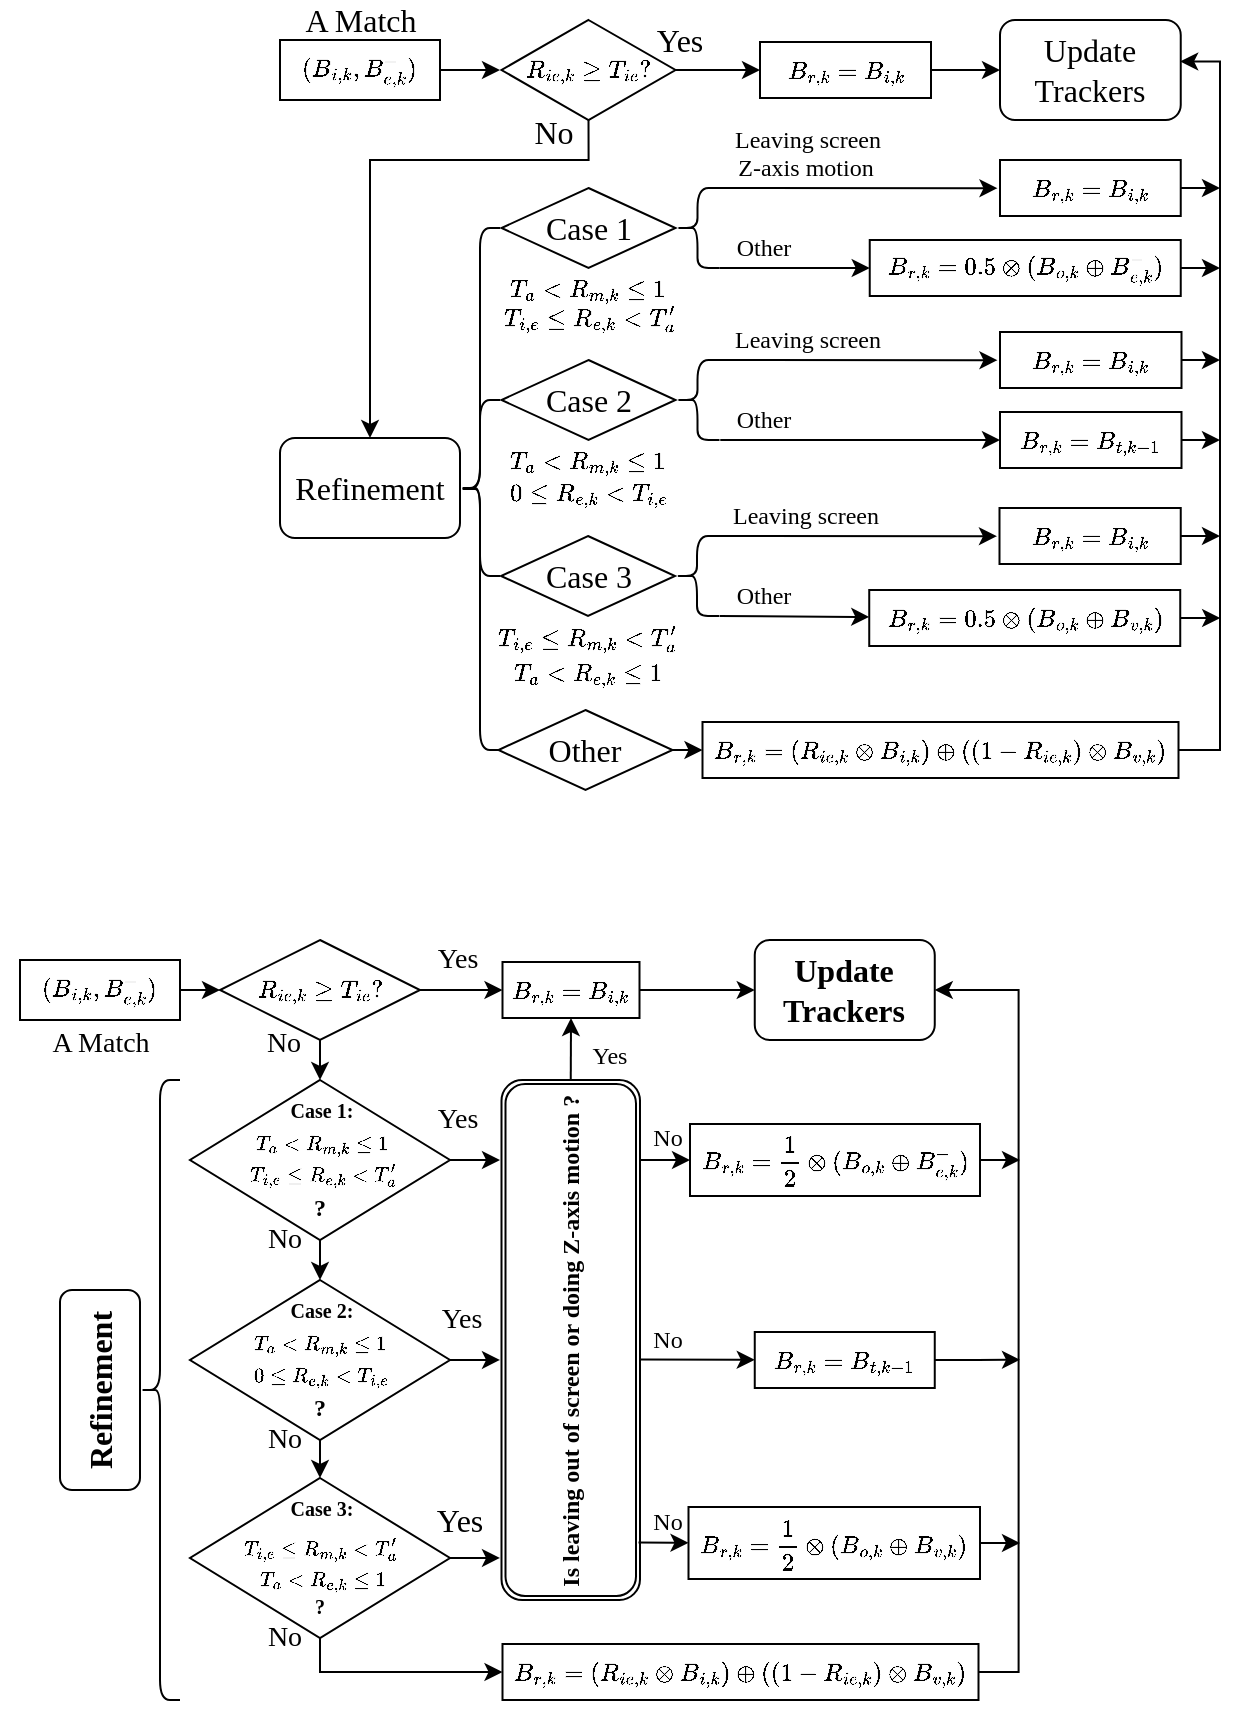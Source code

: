 <mxfile version="14.1.9" type="github">
  <diagram id="Qn42R70UaVbtTuVgpsIn" name="Page-1">
    <mxGraphModel dx="1071" dy="455" grid="0" gridSize="10" guides="1" tooltips="1" connect="1" arrows="1" fold="1" page="1" pageScale="1" pageWidth="850" pageHeight="1100" math="1" shadow="0">
      <root>
        <mxCell id="0" />
        <mxCell id="1" parent="0" />
        <mxCell id="oPkie0pvq-3ybUJgwecn-9" style="edgeStyle=orthogonalEdgeStyle;rounded=0;orthogonalLoop=1;jettySize=auto;html=1;exitX=1;exitY=0.5;exitDx=0;exitDy=0;fontSize=16;fontFamily=Times New Roman;" parent="1" source="oPkie0pvq-3ybUJgwecn-1" edge="1">
          <mxGeometry relative="1" as="geometry">
            <mxPoint x="320" y="195.0" as="targetPoint" />
          </mxGeometry>
        </mxCell>
        <mxCell id="oPkie0pvq-3ybUJgwecn-1" value="$$({{B}_{i,k}},{{B}}_{e,k}^{-})$$" style="rounded=0;whiteSpace=wrap;html=1;fontSize=12;fontFamily=Times New Roman;" parent="1" vertex="1">
          <mxGeometry x="210" y="180" width="80" height="30" as="geometry" />
        </mxCell>
        <mxCell id="oPkie0pvq-3ybUJgwecn-2" value="A Match" style="text;html=1;strokeColor=none;fillColor=none;align=center;verticalAlign=middle;whiteSpace=wrap;rounded=0;fontSize=16;fontFamily=Times New Roman;" parent="1" vertex="1">
          <mxGeometry x="212.5" y="160" width="75" height="20" as="geometry" />
        </mxCell>
        <mxCell id="oPkie0pvq-3ybUJgwecn-21" style="edgeStyle=orthogonalEdgeStyle;rounded=0;orthogonalLoop=1;jettySize=auto;html=1;entryX=0;entryY=0.5;entryDx=0;entryDy=0;fontSize=16;fontFamily=Times New Roman;exitX=1;exitY=0.5;exitDx=0;exitDy=0;" parent="1" source="oPkie0pvq-3ybUJgwecn-149" target="oPkie0pvq-3ybUJgwecn-14" edge="1">
          <mxGeometry relative="1" as="geometry">
            <mxPoint x="520" y="200" as="sourcePoint" />
          </mxGeometry>
        </mxCell>
        <mxCell id="oPkie0pvq-3ybUJgwecn-13" value="Yes" style="text;html=1;strokeColor=none;fillColor=none;align=center;verticalAlign=middle;whiteSpace=wrap;rounded=0;fontSize=16;fontFamily=Times New Roman;" parent="1" vertex="1">
          <mxGeometry x="389.75" y="170" width="40" height="20" as="geometry" />
        </mxCell>
        <mxCell id="oPkie0pvq-3ybUJgwecn-14" value="Update Trackers" style="rounded=1;whiteSpace=wrap;html=1;fontSize=16;fontFamily=Times New Roman;" parent="1" vertex="1">
          <mxGeometry x="570" y="170" width="90.37" height="50" as="geometry" />
        </mxCell>
        <mxCell id="oPkie0pvq-3ybUJgwecn-17" value="Refinement" style="rounded=1;whiteSpace=wrap;html=1;fontSize=16;fontFamily=Times New Roman;" parent="1" vertex="1">
          <mxGeometry x="210" y="379" width="90" height="50" as="geometry" />
        </mxCell>
        <mxCell id="oPkie0pvq-3ybUJgwecn-19" value="No" style="text;html=1;strokeColor=none;fillColor=none;align=center;verticalAlign=middle;whiteSpace=wrap;rounded=0;fontSize=16;fontFamily=Times New Roman;" parent="1" vertex="1">
          <mxGeometry x="327" y="216" width="40" height="20" as="geometry" />
        </mxCell>
        <mxCell id="oPkie0pvq-3ybUJgwecn-22" value="" style="shape=curlyBracket;whiteSpace=wrap;html=1;rounded=1;size=0.5;fontSize=16;fontFamily=Times New Roman;" parent="1" vertex="1">
          <mxGeometry x="300" y="274" width="20" height="261" as="geometry" />
        </mxCell>
        <mxCell id="oPkie0pvq-3ybUJgwecn-29" value="Case 1" style="rhombus;whiteSpace=wrap;html=1;fontSize=16;fontFamily=Times New Roman;" parent="1" vertex="1">
          <mxGeometry x="320.75" y="254" width="87" height="40" as="geometry" />
        </mxCell>
        <mxCell id="oPkie0pvq-3ybUJgwecn-30" value="$$T_{i,e} \leq {R}_{e,k}&amp;nbsp; &amp;nbsp; &amp;lt; T_{a}&#39;$$" style="text;html=1;strokeColor=none;fillColor=none;align=center;verticalAlign=middle;whiteSpace=wrap;rounded=0;fontSize=12;fontFamily=Times New Roman;" parent="1" vertex="1">
          <mxGeometry x="305" y="309" width="118.5" height="20" as="geometry" />
        </mxCell>
        <mxCell id="oPkie0pvq-3ybUJgwecn-31" value="&lt;span style=&quot;color: rgb(0, 0, 0); font-size: 12px; font-style: normal; font-weight: 400; letter-spacing: normal; text-align: center; text-indent: 0px; text-transform: none; word-spacing: 0px; background-color: rgb(248, 249, 250); display: inline; float: none;&quot;&gt;$$T_{a}&amp;lt;{R}_{m,k}\leq 1$$&lt;/span&gt;" style="text;html=1;strokeColor=none;fillColor=none;align=center;verticalAlign=middle;whiteSpace=wrap;rounded=0;fontSize=12;fontFamily=Times New Roman;" parent="1" vertex="1">
          <mxGeometry x="314.25" y="294" width="100" height="20" as="geometry" />
        </mxCell>
        <mxCell id="oPkie0pvq-3ybUJgwecn-40" value="$$0 \leq {R}_{e,k} &amp;lt; T_{i,e}$$" style="text;html=1;strokeColor=none;fillColor=none;align=center;verticalAlign=middle;whiteSpace=wrap;rounded=0;fontSize=12;fontFamily=Times New Roman;" parent="1" vertex="1">
          <mxGeometry x="314.25" y="396" width="100" height="20" as="geometry" />
        </mxCell>
        <mxCell id="oPkie0pvq-3ybUJgwecn-41" value="&#xa;&#xa;&lt;span style=&quot;color: rgb(0, 0, 0); font-size: 12px; font-style: normal; font-weight: 400; letter-spacing: normal; text-align: center; text-indent: 0px; text-transform: none; word-spacing: 0px; background-color: rgb(248, 249, 250); display: inline; float: none;&quot;&gt;$$T_{a}&amp;lt;{R}_{m,k} \leq 1$$&lt;/span&gt;&#xa;&#xa;" style="text;html=1;strokeColor=none;fillColor=none;align=center;verticalAlign=middle;whiteSpace=wrap;rounded=0;fontSize=12;fontFamily=Times New Roman;" parent="1" vertex="1">
          <mxGeometry x="314.25" y="380" width="100" height="20" as="geometry" />
        </mxCell>
        <mxCell id="oPkie0pvq-3ybUJgwecn-43" value="$$T_{a}&amp;lt;{R}_{e,k} \leq 1$$" style="text;html=1;strokeColor=none;fillColor=none;align=center;verticalAlign=middle;whiteSpace=wrap;rounded=0;fontSize=12;fontFamily=Times New Roman;" parent="1" vertex="1">
          <mxGeometry x="299.25" y="485" width="130" height="21" as="geometry" />
        </mxCell>
        <mxCell id="oPkie0pvq-3ybUJgwecn-44" value="$$T_{i,e} \leq {R}_{m,k} &amp;lt; T_{a}^{\prime}$$" style="text;html=1;strokeColor=none;fillColor=none;align=center;verticalAlign=middle;whiteSpace=wrap;rounded=0;fontSize=12;fontFamily=Times New Roman;" parent="1" vertex="1">
          <mxGeometry x="289.25" y="468" width="150" height="22" as="geometry" />
        </mxCell>
        <mxCell id="oPkie0pvq-3ybUJgwecn-147" style="edgeStyle=orthogonalEdgeStyle;rounded=0;orthogonalLoop=1;jettySize=auto;html=1;exitX=1;exitY=0.5;exitDx=0;exitDy=0;entryX=0;entryY=0.5;entryDx=0;entryDy=0;fontFamily=Times New Roman;fontSize=13;" parent="1" target="oPkie0pvq-3ybUJgwecn-140" edge="1">
          <mxGeometry relative="1" as="geometry">
            <mxPoint x="406.25" y="535" as="sourcePoint" />
          </mxGeometry>
        </mxCell>
        <mxCell id="oPkie0pvq-3ybUJgwecn-45" value="Other" style="rhombus;whiteSpace=wrap;html=1;fontSize=16;fontFamily=Times New Roman;" parent="1" vertex="1">
          <mxGeometry x="319.25" y="515" width="87" height="40" as="geometry" />
        </mxCell>
        <mxCell id="oPkie0pvq-3ybUJgwecn-49" value="" style="shape=curlyBracket;whiteSpace=wrap;html=1;rounded=1;size=0.5;fontSize=16;fontFamily=Times New Roman;" parent="1" vertex="1">
          <mxGeometry x="300" y="360" width="20" height="88" as="geometry" />
        </mxCell>
        <mxCell id="oPkie0pvq-3ybUJgwecn-56" value="&lt;p style=&quot;font-size: 12px;&quot;&gt;&lt;font style=&quot;font-size: 12px; line-height: 320%;&quot;&gt;Leaving screen&lt;/font&gt;&lt;/p&gt;" style="text;html=1;strokeColor=none;fillColor=none;align=center;verticalAlign=middle;whiteSpace=wrap;rounded=0;fontSize=12;horizontal=1;fontFamily=Times New Roman;" parent="1" vertex="1">
          <mxGeometry x="423.5" y="220" width="100" height="20" as="geometry" />
        </mxCell>
        <mxCell id="oPkie0pvq-3ybUJgwecn-60" value="&lt;p style=&quot;font-size: 12px&quot;&gt;&lt;font style=&quot;font-size: 12px ; line-height: 320%&quot;&gt;Z-axis motion&lt;/font&gt;&lt;/p&gt;" style="text;html=1;strokeColor=none;fillColor=none;align=center;verticalAlign=middle;whiteSpace=wrap;rounded=0;fontSize=12;horizontal=1;fontFamily=Times New Roman;" parent="1" vertex="1">
          <mxGeometry x="422.75" y="234" width="100" height="20" as="geometry" />
        </mxCell>
        <mxCell id="oPkie0pvq-3ybUJgwecn-161" style="edgeStyle=orthogonalEdgeStyle;rounded=0;orthogonalLoop=1;jettySize=auto;html=1;exitX=1;exitY=0.5;exitDx=0;exitDy=0;fontFamily=Times New Roman;fontSize=13;" parent="1" source="oPkie0pvq-3ybUJgwecn-64" edge="1">
          <mxGeometry relative="1" as="geometry">
            <mxPoint x="680" y="254.143" as="targetPoint" />
          </mxGeometry>
        </mxCell>
        <mxCell id="oPkie0pvq-3ybUJgwecn-64" value="$${{B}}_{r,k} = {{B}_{i,k}}$$" style="rounded=0;whiteSpace=wrap;html=1;fontSize=12;fontFamily=Times New Roman;" parent="1" vertex="1">
          <mxGeometry x="570" y="240" width="90.37" height="28" as="geometry" />
        </mxCell>
        <mxCell id="oPkie0pvq-3ybUJgwecn-160" style="edgeStyle=orthogonalEdgeStyle;rounded=0;orthogonalLoop=1;jettySize=auto;html=1;exitX=1;exitY=0.5;exitDx=0;exitDy=0;fontFamily=Times New Roman;fontSize=13;" parent="1" source="oPkie0pvq-3ybUJgwecn-73" edge="1">
          <mxGeometry relative="1" as="geometry">
            <mxPoint x="680" y="294.143" as="targetPoint" />
          </mxGeometry>
        </mxCell>
        <mxCell id="oPkie0pvq-3ybUJgwecn-73" value="$${{B}}_{r,k}= 0.5\otimes&amp;nbsp; ({{B}}_{o,k} \oplus {{B}}_{e,k}^{-} )$$" style="rounded=0;whiteSpace=wrap;html=1;fontSize=12;fontFamily=Times New Roman;" parent="1" vertex="1">
          <mxGeometry x="504.87" y="280" width="155.5" height="28" as="geometry" />
        </mxCell>
        <mxCell id="oPkie0pvq-3ybUJgwecn-86" value="" style="shape=curlyBracket;whiteSpace=wrap;html=1;rounded=1;size=0.5;fontSize=16;fontFamily=Times New Roman;" parent="1" vertex="1">
          <mxGeometry x="407.75" y="254" width="22" height="40" as="geometry" />
        </mxCell>
        <mxCell id="oPkie0pvq-3ybUJgwecn-88" value="" style="endArrow=classic;html=1;fontSize=12;exitX=0.911;exitY=0.001;exitDx=0;exitDy=0;exitPerimeter=0;entryX=-0.014;entryY=0.504;entryDx=0;entryDy=0;entryPerimeter=0;fontFamily=Times New Roman;" parent="1" source="oPkie0pvq-3ybUJgwecn-86" target="oPkie0pvq-3ybUJgwecn-64" edge="1">
          <mxGeometry width="50" height="50" relative="1" as="geometry">
            <mxPoint x="473.5" y="248" as="sourcePoint" />
            <mxPoint x="523.5" y="198" as="targetPoint" />
          </mxGeometry>
        </mxCell>
        <mxCell id="oPkie0pvq-3ybUJgwecn-89" value="" style="endArrow=classic;html=1;fontSize=12;entryX=0;entryY=0.5;entryDx=0;entryDy=0;fontFamily=Times New Roman;" parent="1" target="oPkie0pvq-3ybUJgwecn-73" edge="1">
          <mxGeometry width="50" height="50" relative="1" as="geometry">
            <mxPoint x="429.75" y="294" as="sourcePoint" />
            <mxPoint x="518.5" y="255" as="targetPoint" />
          </mxGeometry>
        </mxCell>
        <mxCell id="oPkie0pvq-3ybUJgwecn-90" value="&lt;p style=&quot;font-size: 12px&quot;&gt;&lt;font style=&quot;font-size: 12px ; line-height: 320%&quot;&gt;Other&lt;/font&gt;&lt;/p&gt;" style="text;html=1;strokeColor=none;fillColor=none;align=center;verticalAlign=middle;whiteSpace=wrap;rounded=0;fontSize=12;horizontal=1;fontFamily=Times New Roman;" parent="1" vertex="1">
          <mxGeometry x="429.75" y="274" width="44" height="20" as="geometry" />
        </mxCell>
        <mxCell id="oPkie0pvq-3ybUJgwecn-158" style="edgeStyle=orthogonalEdgeStyle;rounded=0;orthogonalLoop=1;jettySize=auto;html=1;exitX=1;exitY=0.5;exitDx=0;exitDy=0;fontFamily=Times New Roman;fontSize=13;" parent="1" source="oPkie0pvq-3ybUJgwecn-94" edge="1">
          <mxGeometry relative="1" as="geometry">
            <mxPoint x="680" y="379.857" as="targetPoint" />
          </mxGeometry>
        </mxCell>
        <mxCell id="oPkie0pvq-3ybUJgwecn-94" value="$${{B}}_{r,k} =&amp;nbsp; {{B}}_{t,k-1}$$" style="rounded=0;whiteSpace=wrap;html=1;fontSize=12;fontFamily=Times New Roman;" parent="1" vertex="1">
          <mxGeometry x="570" y="366" width="90.75" height="28" as="geometry" />
        </mxCell>
        <mxCell id="oPkie0pvq-3ybUJgwecn-109" value="&lt;p style=&quot;font-size: 12px;&quot;&gt;&lt;font style=&quot;font-size: 12px; line-height: 320%;&quot;&gt;Leaving screen&lt;/font&gt;&lt;/p&gt;" style="text;html=1;strokeColor=none;fillColor=none;align=center;verticalAlign=middle;whiteSpace=wrap;rounded=0;fontSize=12;horizontal=1;fontFamily=Times New Roman;" parent="1" vertex="1">
          <mxGeometry x="423.88" y="320" width="100" height="20" as="geometry" />
        </mxCell>
        <mxCell id="oPkie0pvq-3ybUJgwecn-159" style="edgeStyle=orthogonalEdgeStyle;rounded=0;orthogonalLoop=1;jettySize=auto;html=1;exitX=1;exitY=0.5;exitDx=0;exitDy=0;fontFamily=Times New Roman;fontSize=13;" parent="1" source="oPkie0pvq-3ybUJgwecn-111" edge="1">
          <mxGeometry relative="1" as="geometry">
            <mxPoint x="680" y="339.857" as="targetPoint" />
          </mxGeometry>
        </mxCell>
        <mxCell id="oPkie0pvq-3ybUJgwecn-111" value="$${{B}}_{r,k} = {{B}_{i,k}}$$" style="rounded=0;whiteSpace=wrap;html=1;fontSize=12;fontFamily=Times New Roman;" parent="1" vertex="1">
          <mxGeometry x="570" y="326" width="90.75" height="28" as="geometry" />
        </mxCell>
        <mxCell id="oPkie0pvq-3ybUJgwecn-113" value="" style="shape=curlyBracket;whiteSpace=wrap;html=1;rounded=1;size=0.5;fontSize=16;fontFamily=Times New Roman;" parent="1" vertex="1">
          <mxGeometry x="407.75" y="340" width="22" height="40" as="geometry" />
        </mxCell>
        <mxCell id="oPkie0pvq-3ybUJgwecn-114" value="" style="endArrow=classic;html=1;fontSize=12;exitX=0.911;exitY=0.001;exitDx=0;exitDy=0;exitPerimeter=0;entryX=-0.014;entryY=0.504;entryDx=0;entryDy=0;entryPerimeter=0;fontFamily=Times New Roman;" parent="1" source="oPkie0pvq-3ybUJgwecn-113" target="oPkie0pvq-3ybUJgwecn-111" edge="1">
          <mxGeometry width="50" height="50" relative="1" as="geometry">
            <mxPoint x="473.88" y="334" as="sourcePoint" />
            <mxPoint x="523.88" y="284" as="targetPoint" />
          </mxGeometry>
        </mxCell>
        <mxCell id="oPkie0pvq-3ybUJgwecn-115" value="" style="endArrow=classic;html=1;fontSize=12;fontFamily=Times New Roman;" parent="1" target="oPkie0pvq-3ybUJgwecn-94" edge="1">
          <mxGeometry width="50" height="50" relative="1" as="geometry">
            <mxPoint x="430.13" y="380" as="sourcePoint" />
            <mxPoint x="474.63" y="380" as="targetPoint" />
          </mxGeometry>
        </mxCell>
        <mxCell id="oPkie0pvq-3ybUJgwecn-116" value="&lt;p style=&quot;font-size: 12px&quot;&gt;&lt;font style=&quot;font-size: 12px ; line-height: 320%&quot;&gt;Other&lt;/font&gt;&lt;/p&gt;" style="text;html=1;strokeColor=none;fillColor=none;align=center;verticalAlign=middle;whiteSpace=wrap;rounded=0;fontSize=12;horizontal=1;fontFamily=Times New Roman;" parent="1" vertex="1">
          <mxGeometry x="429.75" y="360" width="44" height="20" as="geometry" />
        </mxCell>
        <mxCell id="oPkie0pvq-3ybUJgwecn-156" style="edgeStyle=orthogonalEdgeStyle;rounded=0;orthogonalLoop=1;jettySize=auto;html=1;fontFamily=Times New Roman;fontSize=13;" parent="1" source="oPkie0pvq-3ybUJgwecn-117" edge="1">
          <mxGeometry relative="1" as="geometry">
            <mxPoint x="680" y="469" as="targetPoint" />
          </mxGeometry>
        </mxCell>
        <mxCell id="oPkie0pvq-3ybUJgwecn-117" value="$${{B}}_{r,k} =&amp;nbsp; 0.5 \otimes ({{B}}_{o,k} \oplus {{B}}_{v,k} ) $$" style="rounded=0;whiteSpace=wrap;html=1;fontSize=12;fontFamily=Times New Roman;" parent="1" vertex="1">
          <mxGeometry x="504.62" y="455" width="155.5" height="28" as="geometry" />
        </mxCell>
        <mxCell id="oPkie0pvq-3ybUJgwecn-118" value="&lt;p style=&quot;font-size: 12px;&quot;&gt;&lt;font style=&quot;font-size: 12px; line-height: 320%;&quot;&gt;Leaving screen&lt;/font&gt;&lt;/p&gt;" style="text;html=1;strokeColor=none;fillColor=none;align=center;verticalAlign=middle;whiteSpace=wrap;rounded=0;fontSize=12;horizontal=1;fontFamily=Times New Roman;" parent="1" vertex="1">
          <mxGeometry x="422.5" y="408" width="100" height="20" as="geometry" />
        </mxCell>
        <mxCell id="oPkie0pvq-3ybUJgwecn-157" style="edgeStyle=orthogonalEdgeStyle;rounded=0;orthogonalLoop=1;jettySize=auto;html=1;exitX=1;exitY=0.5;exitDx=0;exitDy=0;fontFamily=Times New Roman;fontSize=13;" parent="1" source="oPkie0pvq-3ybUJgwecn-119" edge="1">
          <mxGeometry relative="1" as="geometry">
            <mxPoint x="680" y="427.857" as="targetPoint" />
          </mxGeometry>
        </mxCell>
        <mxCell id="oPkie0pvq-3ybUJgwecn-119" value="$${{B}}_{r,k} = {{B}_{i,k}}$$" style="rounded=0;whiteSpace=wrap;html=1;fontSize=12;fontFamily=Times New Roman;" parent="1" vertex="1">
          <mxGeometry x="569.75" y="414" width="90.62" height="28" as="geometry" />
        </mxCell>
        <mxCell id="oPkie0pvq-3ybUJgwecn-120" value="" style="shape=curlyBracket;whiteSpace=wrap;html=1;rounded=1;size=0.5;fontSize=16;fontFamily=Times New Roman;" parent="1" vertex="1">
          <mxGeometry x="407.5" y="428" width="22" height="40" as="geometry" />
        </mxCell>
        <mxCell id="oPkie0pvq-3ybUJgwecn-121" value="" style="endArrow=classic;html=1;fontSize=12;exitX=0.911;exitY=0.001;exitDx=0;exitDy=0;exitPerimeter=0;entryX=-0.014;entryY=0.504;entryDx=0;entryDy=0;entryPerimeter=0;fontFamily=Times New Roman;" parent="1" source="oPkie0pvq-3ybUJgwecn-120" target="oPkie0pvq-3ybUJgwecn-119" edge="1">
          <mxGeometry width="50" height="50" relative="1" as="geometry">
            <mxPoint x="473.5" y="422" as="sourcePoint" />
            <mxPoint x="523.5" y="372" as="targetPoint" />
          </mxGeometry>
        </mxCell>
        <mxCell id="oPkie0pvq-3ybUJgwecn-122" value="" style="endArrow=classic;html=1;fontSize=12;fontFamily=Times New Roman;" parent="1" target="oPkie0pvq-3ybUJgwecn-117" edge="1">
          <mxGeometry width="50" height="50" relative="1" as="geometry">
            <mxPoint x="429.75" y="468" as="sourcePoint" />
            <mxPoint x="474.25" y="468" as="targetPoint" />
          </mxGeometry>
        </mxCell>
        <mxCell id="oPkie0pvq-3ybUJgwecn-123" value="&lt;p style=&quot;font-size: 12px&quot;&gt;&lt;font style=&quot;font-size: 12px ; line-height: 320%&quot;&gt;Other&lt;/font&gt;&lt;/p&gt;" style="text;html=1;strokeColor=none;fillColor=none;align=center;verticalAlign=middle;whiteSpace=wrap;rounded=0;fontSize=12;horizontal=1;fontFamily=Times New Roman;" parent="1" vertex="1">
          <mxGeometry x="429.5" y="448" width="44" height="20" as="geometry" />
        </mxCell>
        <mxCell id="oPkie0pvq-3ybUJgwecn-155" style="edgeStyle=orthogonalEdgeStyle;rounded=0;orthogonalLoop=1;jettySize=auto;html=1;entryX=0.997;entryY=0.414;entryDx=0;entryDy=0;entryPerimeter=0;fontFamily=Times New Roman;fontSize=13;" parent="1" source="oPkie0pvq-3ybUJgwecn-140" target="oPkie0pvq-3ybUJgwecn-14" edge="1">
          <mxGeometry relative="1" as="geometry">
            <Array as="points">
              <mxPoint x="680" y="535" />
              <mxPoint x="680" y="191" />
            </Array>
          </mxGeometry>
        </mxCell>
        <mxCell id="oPkie0pvq-3ybUJgwecn-140" value="$${B}_{r,k} = \left({R}_{ie,k} \otimes {{B}_{i,k}} \right) \oplus \left(\left(1-&amp;nbsp; {R}_{ie,k} \right) \otimes {{B}}_{v,k} \right)$$" style="rounded=0;whiteSpace=wrap;html=1;fontSize=12;fontFamily=Times New Roman;" parent="1" vertex="1">
          <mxGeometry x="421.25" y="521" width="238" height="28" as="geometry" />
        </mxCell>
        <mxCell id="oPkie0pvq-3ybUJgwecn-144" value="Case 3" style="rhombus;whiteSpace=wrap;html=1;fontSize=16;fontFamily=Times New Roman;" parent="1" vertex="1">
          <mxGeometry x="320.5" y="428" width="87" height="40" as="geometry" />
        </mxCell>
        <mxCell id="oPkie0pvq-3ybUJgwecn-145" value="Case 2" style="rhombus;whiteSpace=wrap;html=1;fontSize=16;fontFamily=Times New Roman;" parent="1" vertex="1">
          <mxGeometry x="320.75" y="340" width="87" height="40" as="geometry" />
        </mxCell>
        <mxCell id="oPkie0pvq-3ybUJgwecn-151" style="edgeStyle=orthogonalEdgeStyle;rounded=0;orthogonalLoop=1;jettySize=auto;html=1;exitX=1;exitY=0.5;exitDx=0;exitDy=0;entryX=0;entryY=0.5;entryDx=0;entryDy=0;fontFamily=Times New Roman;fontSize=13;" parent="1" source="oPkie0pvq-3ybUJgwecn-146" target="oPkie0pvq-3ybUJgwecn-149" edge="1">
          <mxGeometry relative="1" as="geometry" />
        </mxCell>
        <mxCell id="oPkie0pvq-3ybUJgwecn-152" style="edgeStyle=orthogonalEdgeStyle;rounded=0;orthogonalLoop=1;jettySize=auto;html=1;exitX=0.5;exitY=1;exitDx=0;exitDy=0;entryX=0.5;entryY=0;entryDx=0;entryDy=0;fontFamily=Times New Roman;fontSize=13;" parent="1" source="oPkie0pvq-3ybUJgwecn-146" target="oPkie0pvq-3ybUJgwecn-17" edge="1">
          <mxGeometry relative="1" as="geometry">
            <Array as="points">
              <mxPoint x="364" y="240" />
              <mxPoint x="255" y="240" />
            </Array>
          </mxGeometry>
        </mxCell>
        <mxCell id="oPkie0pvq-3ybUJgwecn-146" value="&lt;font style=&quot;font-size: 12px&quot;&gt;$${R}_{ie,k} \geq T_{ie} ? $$&lt;/font&gt;" style="rhombus;whiteSpace=wrap;html=1;fontSize=14;fontFamily=Times New Roman;" parent="1" vertex="1">
          <mxGeometry x="320.75" y="170" width="87" height="50" as="geometry" />
        </mxCell>
        <mxCell id="oPkie0pvq-3ybUJgwecn-149" value="$${{B}}_{r,k} = {{B}_{i,k}}$$" style="rounded=0;whiteSpace=wrap;html=1;fontSize=12;fontFamily=Times New Roman;" parent="1" vertex="1">
          <mxGeometry x="450" y="181" width="85.5" height="28" as="geometry" />
        </mxCell>
        <mxCell id="SFmKYCMGwNg8XkryIsRu-79" style="edgeStyle=orthogonalEdgeStyle;rounded=0;orthogonalLoop=1;jettySize=auto;html=1;exitX=1;exitY=0.5;exitDx=0;exitDy=0;entryX=0;entryY=0.5;entryDx=0;entryDy=0;fontFamily=Times New Roman;fontSize=10;" edge="1" parent="1" source="SFmKYCMGwNg8XkryIsRu-2" target="SFmKYCMGwNg8XkryIsRu-54">
          <mxGeometry relative="1" as="geometry" />
        </mxCell>
        <mxCell id="SFmKYCMGwNg8XkryIsRu-2" value="$$({{B}_{i,k}},{{B}}_{e,k}^{-})$$" style="rounded=0;whiteSpace=wrap;html=1;fontSize=12;fontFamily=Times New Roman;" vertex="1" parent="1">
          <mxGeometry x="80" y="640" width="80" height="30" as="geometry" />
        </mxCell>
        <mxCell id="SFmKYCMGwNg8XkryIsRu-3" value="A Match" style="text;html=1;strokeColor=none;fillColor=none;align=center;verticalAlign=middle;whiteSpace=wrap;rounded=0;fontSize=14;fontFamily=Times New Roman;" vertex="1" parent="1">
          <mxGeometry x="82.5" y="671.5" width="75" height="20" as="geometry" />
        </mxCell>
        <mxCell id="SFmKYCMGwNg8XkryIsRu-5" value="Yes" style="text;html=1;strokeColor=none;fillColor=none;align=center;verticalAlign=middle;whiteSpace=wrap;rounded=0;fontSize=14;fontFamily=Times New Roman;" vertex="1" parent="1">
          <mxGeometry x="279.25" y="630" width="40" height="20" as="geometry" />
        </mxCell>
        <mxCell id="SFmKYCMGwNg8XkryIsRu-6" value="&lt;b&gt;Update Trackers&lt;/b&gt;" style="rounded=1;whiteSpace=wrap;html=1;fontSize=16;fontFamily=Times New Roman;" vertex="1" parent="1">
          <mxGeometry x="447.38" y="630" width="90" height="50" as="geometry" />
        </mxCell>
        <mxCell id="SFmKYCMGwNg8XkryIsRu-7" value="&lt;b&gt;Refinement&lt;/b&gt;" style="rounded=1;whiteSpace=wrap;html=1;fontSize=16;fontFamily=Times New Roman;horizontal=0;" vertex="1" parent="1">
          <mxGeometry x="100" y="805" width="40" height="100" as="geometry" />
        </mxCell>
        <mxCell id="SFmKYCMGwNg8XkryIsRu-8" value="No" style="text;html=1;strokeColor=none;fillColor=none;align=center;verticalAlign=middle;whiteSpace=wrap;rounded=0;fontSize=14;fontFamily=Times New Roman;" vertex="1" parent="1">
          <mxGeometry x="192" y="671.5" width="40" height="20" as="geometry" />
        </mxCell>
        <mxCell id="SFmKYCMGwNg8XkryIsRu-132" style="edgeStyle=orthogonalEdgeStyle;rounded=0;orthogonalLoop=1;jettySize=auto;html=1;exitX=1;exitY=0.5;exitDx=0;exitDy=0;fontFamily=Times New Roman;fontSize=12;" edge="1" parent="1" source="SFmKYCMGwNg8XkryIsRu-25">
          <mxGeometry relative="1" as="geometry">
            <mxPoint x="580" y="739.857" as="targetPoint" />
          </mxGeometry>
        </mxCell>
        <mxCell id="SFmKYCMGwNg8XkryIsRu-25" value="$${{B}}_{r,k}= \frac{1}{2} \otimes&amp;nbsp; ({{B}}_{o,k} \oplus {{B}}_{e,k}^{-} )$$" style="rounded=0;whiteSpace=wrap;html=1;fontSize=12;fontFamily=Times New Roman;" vertex="1" parent="1">
          <mxGeometry x="415" y="722" width="145" height="36" as="geometry" />
        </mxCell>
        <mxCell id="SFmKYCMGwNg8XkryIsRu-133" style="edgeStyle=orthogonalEdgeStyle;rounded=0;orthogonalLoop=1;jettySize=auto;html=1;exitX=1;exitY=0.5;exitDx=0;exitDy=0;fontFamily=Times New Roman;fontSize=12;" edge="1" parent="1" source="SFmKYCMGwNg8XkryIsRu-31">
          <mxGeometry relative="1" as="geometry">
            <mxPoint x="580" y="839.857" as="targetPoint" />
          </mxGeometry>
        </mxCell>
        <mxCell id="SFmKYCMGwNg8XkryIsRu-31" value="$${{B}}_{r,k} =&amp;nbsp; {{B}}_{t,k-1}$$" style="rounded=0;whiteSpace=wrap;html=1;fontSize=12;fontFamily=Times New Roman;" vertex="1" parent="1">
          <mxGeometry x="447.38" y="826" width="90" height="28" as="geometry" />
        </mxCell>
        <mxCell id="SFmKYCMGwNg8XkryIsRu-134" style="edgeStyle=orthogonalEdgeStyle;rounded=0;orthogonalLoop=1;jettySize=auto;html=1;exitX=1;exitY=0.5;exitDx=0;exitDy=0;fontFamily=Times New Roman;fontSize=12;" edge="1" parent="1" source="SFmKYCMGwNg8XkryIsRu-40">
          <mxGeometry relative="1" as="geometry">
            <mxPoint x="580" y="931.286" as="targetPoint" />
          </mxGeometry>
        </mxCell>
        <mxCell id="SFmKYCMGwNg8XkryIsRu-40" value="$${{B}}_{r,k} =&amp;nbsp; \frac{1}{2} \otimes ({{B}}_{o,k} \oplus {{B}}_{v,k} ) $$" style="rounded=0;whiteSpace=wrap;html=1;fontSize=12;fontFamily=Times New Roman;" vertex="1" parent="1">
          <mxGeometry x="414.25" y="913.5" width="145.75" height="36" as="geometry" />
        </mxCell>
        <mxCell id="SFmKYCMGwNg8XkryIsRu-131" style="edgeStyle=orthogonalEdgeStyle;rounded=0;orthogonalLoop=1;jettySize=auto;html=1;exitX=1;exitY=0.5;exitDx=0;exitDy=0;entryX=1;entryY=0.5;entryDx=0;entryDy=0;fontFamily=Times New Roman;fontSize=12;" edge="1" parent="1" source="SFmKYCMGwNg8XkryIsRu-49" target="SFmKYCMGwNg8XkryIsRu-6">
          <mxGeometry relative="1" as="geometry" />
        </mxCell>
        <mxCell id="SFmKYCMGwNg8XkryIsRu-49" value="$${B}_{r,k} = \left({R}_{ie,k} \otimes {{B}_{i,k}} \right) \oplus \left(\left(1-&amp;nbsp; {R}_{ie,k} \right) \otimes {{B}}_{v,k} \right)$$" style="rounded=0;whiteSpace=wrap;html=1;fontSize=12;fontFamily=Times New Roman;" vertex="1" parent="1">
          <mxGeometry x="321.25" y="982" width="238" height="28" as="geometry" />
        </mxCell>
        <mxCell id="SFmKYCMGwNg8XkryIsRu-87" style="edgeStyle=orthogonalEdgeStyle;rounded=0;orthogonalLoop=1;jettySize=auto;html=1;exitX=0.5;exitY=1;exitDx=0;exitDy=0;entryX=0.5;entryY=0;entryDx=0;entryDy=0;fontFamily=Times New Roman;fontSize=10;" edge="1" parent="1" source="SFmKYCMGwNg8XkryIsRu-54" target="SFmKYCMGwNg8XkryIsRu-57">
          <mxGeometry relative="1" as="geometry" />
        </mxCell>
        <mxCell id="SFmKYCMGwNg8XkryIsRu-115" style="edgeStyle=orthogonalEdgeStyle;rounded=0;orthogonalLoop=1;jettySize=auto;html=1;exitX=1;exitY=0.5;exitDx=0;exitDy=0;entryX=0;entryY=0.5;entryDx=0;entryDy=0;fontFamily=Times New Roman;fontSize=12;" edge="1" parent="1" source="SFmKYCMGwNg8XkryIsRu-54" target="SFmKYCMGwNg8XkryIsRu-55">
          <mxGeometry relative="1" as="geometry" />
        </mxCell>
        <mxCell id="SFmKYCMGwNg8XkryIsRu-54" value="&lt;font style=&quot;font-size: 12px&quot;&gt;$${R}_{ie,k} \geq T_{ie} ? $$&lt;/font&gt;" style="rhombus;whiteSpace=wrap;html=1;fontSize=14;fontFamily=Times New Roman;" vertex="1" parent="1">
          <mxGeometry x="180" y="630" width="100" height="50" as="geometry" />
        </mxCell>
        <mxCell id="SFmKYCMGwNg8XkryIsRu-119" style="edgeStyle=orthogonalEdgeStyle;rounded=0;orthogonalLoop=1;jettySize=auto;html=1;exitX=1;exitY=0.5;exitDx=0;exitDy=0;entryX=0;entryY=0.5;entryDx=0;entryDy=0;fontFamily=Times New Roman;fontSize=12;" edge="1" parent="1" source="SFmKYCMGwNg8XkryIsRu-55" target="SFmKYCMGwNg8XkryIsRu-6">
          <mxGeometry relative="1" as="geometry" />
        </mxCell>
        <mxCell id="SFmKYCMGwNg8XkryIsRu-55" value="$${{B}}_{r,k} = {{B}_{i,k}}$$" style="rounded=0;whiteSpace=wrap;html=1;fontSize=12;fontFamily=Times New Roman;" vertex="1" parent="1">
          <mxGeometry x="321.25" y="641" width="68.5" height="28" as="geometry" />
        </mxCell>
        <mxCell id="SFmKYCMGwNg8XkryIsRu-59" value="" style="group;fontFamily=Times New Roman;" vertex="1" connectable="0" parent="1">
          <mxGeometry x="165" y="700" width="130" height="80" as="geometry" />
        </mxCell>
        <mxCell id="SFmKYCMGwNg8XkryIsRu-57" value="" style="rhombus;whiteSpace=wrap;html=1;fontSize=10;fontFamily=Times New Roman;" vertex="1" parent="SFmKYCMGwNg8XkryIsRu-59">
          <mxGeometry width="130" height="80" as="geometry" />
        </mxCell>
        <mxCell id="SFmKYCMGwNg8XkryIsRu-11" value="$$T_{i,e} \leq {R}_{e,k}&amp;nbsp; &amp;nbsp; &amp;lt; T_{a}&#39;$$" style="text;html=1;strokeColor=none;fillColor=none;align=center;verticalAlign=middle;whiteSpace=wrap;rounded=0;fontSize=10;fontFamily=Times New Roman;" vertex="1" parent="SFmKYCMGwNg8XkryIsRu-59">
          <mxGeometry x="6.75" y="36.5" width="118.5" height="20" as="geometry" />
        </mxCell>
        <mxCell id="SFmKYCMGwNg8XkryIsRu-12" value="&lt;span style=&quot;color: rgb(0, 0, 0); font-size: 10px; font-style: normal; font-weight: 400; letter-spacing: normal; text-align: center; text-indent: 0px; text-transform: none; word-spacing: 0px; background-color: rgb(248, 249, 250); display: inline; float: none;&quot;&gt;$$T_{a}&amp;lt;{R}_{m,k}\leq 1$$&lt;/span&gt;" style="text;html=1;strokeColor=none;fillColor=none;align=center;verticalAlign=middle;whiteSpace=wrap;rounded=0;fontSize=10;fontFamily=Times New Roman;" vertex="1" parent="SFmKYCMGwNg8XkryIsRu-59">
          <mxGeometry x="16" y="21.5" width="100" height="20" as="geometry" />
        </mxCell>
        <mxCell id="SFmKYCMGwNg8XkryIsRu-56" value="Case 1:" style="text;html=1;strokeColor=none;fillColor=none;align=center;verticalAlign=middle;whiteSpace=wrap;rounded=0;fontSize=10;fontFamily=Times New Roman;fontStyle=1" vertex="1" parent="SFmKYCMGwNg8XkryIsRu-59">
          <mxGeometry x="36" y="4.5" width="60" height="20" as="geometry" />
        </mxCell>
        <mxCell id="SFmKYCMGwNg8XkryIsRu-58" value="?" style="text;html=1;strokeColor=none;fillColor=none;align=center;verticalAlign=middle;whiteSpace=wrap;rounded=0;fontSize=12;fontFamily=Times New Roman;fontStyle=1" vertex="1" parent="SFmKYCMGwNg8XkryIsRu-59">
          <mxGeometry x="45" y="54" width="40" height="20" as="geometry" />
        </mxCell>
        <mxCell id="SFmKYCMGwNg8XkryIsRu-60" value="" style="group;fontFamily=Times New Roman;" vertex="1" connectable="0" parent="1">
          <mxGeometry x="165" y="800" width="130" height="80" as="geometry" />
        </mxCell>
        <mxCell id="SFmKYCMGwNg8XkryIsRu-61" value="" style="rhombus;whiteSpace=wrap;html=1;fontSize=10;fontFamily=Times New Roman;" vertex="1" parent="SFmKYCMGwNg8XkryIsRu-60">
          <mxGeometry width="130" height="80" as="geometry" />
        </mxCell>
        <mxCell id="SFmKYCMGwNg8XkryIsRu-64" value="Case 2:" style="text;html=1;strokeColor=none;fillColor=none;align=center;verticalAlign=middle;whiteSpace=wrap;rounded=0;fontSize=10;fontFamily=Times New Roman;fontStyle=1" vertex="1" parent="SFmKYCMGwNg8XkryIsRu-60">
          <mxGeometry x="36" y="4.5" width="60" height="20" as="geometry" />
        </mxCell>
        <mxCell id="SFmKYCMGwNg8XkryIsRu-65" value="?" style="text;html=1;strokeColor=none;fillColor=none;align=center;verticalAlign=middle;whiteSpace=wrap;rounded=0;fontSize=12;fontFamily=Times New Roman;fontStyle=1" vertex="1" parent="SFmKYCMGwNg8XkryIsRu-60">
          <mxGeometry x="45" y="54" width="40" height="20" as="geometry" />
        </mxCell>
        <mxCell id="SFmKYCMGwNg8XkryIsRu-13" value="$$0 \leq {R}_{e,k} &amp;lt; T_{i,e}$$" style="text;html=1;strokeColor=none;fillColor=none;align=center;verticalAlign=middle;whiteSpace=wrap;rounded=0;fontSize=10;fontFamily=Times New Roman;" vertex="1" parent="SFmKYCMGwNg8XkryIsRu-60">
          <mxGeometry x="16" y="38" width="100" height="20" as="geometry" />
        </mxCell>
        <mxCell id="SFmKYCMGwNg8XkryIsRu-14" value="&#xa;&#xa;&lt;span style=&quot;color: rgb(0, 0, 0); font-size: 10px; font-style: normal; font-weight: 400; letter-spacing: normal; text-align: center; text-indent: 0px; text-transform: none; word-spacing: 0px; background-color: rgb(248, 249, 250); display: inline; float: none;&quot;&gt;$$T_{a}&amp;lt;{R}_{m,k} \leq 1$$&lt;/span&gt;&#xa;&#xa;" style="text;html=1;strokeColor=none;fillColor=none;align=center;verticalAlign=middle;whiteSpace=wrap;rounded=0;fontSize=10;fontFamily=Times New Roman;" vertex="1" parent="SFmKYCMGwNg8XkryIsRu-60">
          <mxGeometry x="15" y="22" width="100" height="20" as="geometry" />
        </mxCell>
        <mxCell id="SFmKYCMGwNg8XkryIsRu-66" value="" style="group;fontFamily=Times New Roman;fontSize=14;" vertex="1" connectable="0" parent="1">
          <mxGeometry x="165" y="899" width="155" height="80" as="geometry" />
        </mxCell>
        <mxCell id="SFmKYCMGwNg8XkryIsRu-67" value="" style="rhombus;whiteSpace=wrap;html=1;fontSize=10;fontFamily=Times New Roman;" vertex="1" parent="SFmKYCMGwNg8XkryIsRu-66">
          <mxGeometry width="130" height="80" as="geometry" />
        </mxCell>
        <mxCell id="SFmKYCMGwNg8XkryIsRu-70" value="Case 3:" style="text;html=1;strokeColor=none;fillColor=none;align=center;verticalAlign=middle;whiteSpace=wrap;rounded=0;fontSize=10;fontFamily=Times New Roman;fontStyle=1" vertex="1" parent="SFmKYCMGwNg8XkryIsRu-66">
          <mxGeometry x="36" y="4.5" width="60" height="20" as="geometry" />
        </mxCell>
        <mxCell id="SFmKYCMGwNg8XkryIsRu-71" value="?" style="text;html=1;strokeColor=none;fillColor=none;align=center;verticalAlign=middle;whiteSpace=wrap;rounded=0;fontSize=10;fontFamily=Times New Roman;fontStyle=1" vertex="1" parent="SFmKYCMGwNg8XkryIsRu-66">
          <mxGeometry x="45" y="54" width="40" height="20" as="geometry" />
        </mxCell>
        <mxCell id="SFmKYCMGwNg8XkryIsRu-15" value="$$T_{a}&amp;lt;{R}_{e,k} \leq 1$$" style="text;html=1;strokeColor=none;fillColor=none;align=center;verticalAlign=middle;whiteSpace=wrap;rounded=0;fontSize=10;fontFamily=Times New Roman;" vertex="1" parent="SFmKYCMGwNg8XkryIsRu-66">
          <mxGeometry x="1" y="40.5" width="130" height="21" as="geometry" />
        </mxCell>
        <mxCell id="SFmKYCMGwNg8XkryIsRu-16" value="$$T_{i,e} \leq {R}_{m,k} &amp;lt; T_{a}^{\prime}$$" style="text;html=1;strokeColor=none;fillColor=none;align=center;verticalAlign=middle;whiteSpace=wrap;rounded=0;fontSize=10;fontFamily=Times New Roman;" vertex="1" parent="SFmKYCMGwNg8XkryIsRu-66">
          <mxGeometry x="5.5" y="23.5" width="119" height="22" as="geometry" />
        </mxCell>
        <mxCell id="SFmKYCMGwNg8XkryIsRu-113" value="Yes" style="text;html=1;strokeColor=none;fillColor=none;align=center;verticalAlign=middle;whiteSpace=wrap;rounded=0;fontSize=16;fontFamily=Times New Roman;" vertex="1" parent="SFmKYCMGwNg8XkryIsRu-66">
          <mxGeometry x="115" y="11" width="40" height="20" as="geometry" />
        </mxCell>
        <mxCell id="SFmKYCMGwNg8XkryIsRu-92" style="edgeStyle=orthogonalEdgeStyle;rounded=0;orthogonalLoop=1;jettySize=auto;html=1;exitX=0.5;exitY=1;exitDx=0;exitDy=0;entryX=0.5;entryY=0;entryDx=0;entryDy=0;fontFamily=Times New Roman;fontSize=10;" edge="1" parent="1" source="SFmKYCMGwNg8XkryIsRu-57" target="SFmKYCMGwNg8XkryIsRu-61">
          <mxGeometry relative="1" as="geometry" />
        </mxCell>
        <mxCell id="SFmKYCMGwNg8XkryIsRu-93" style="edgeStyle=orthogonalEdgeStyle;rounded=0;orthogonalLoop=1;jettySize=auto;html=1;exitX=0.5;exitY=1;exitDx=0;exitDy=0;entryX=0.5;entryY=0;entryDx=0;entryDy=0;fontFamily=Times New Roman;fontSize=10;" edge="1" parent="1" source="SFmKYCMGwNg8XkryIsRu-61" target="SFmKYCMGwNg8XkryIsRu-67">
          <mxGeometry relative="1" as="geometry" />
        </mxCell>
        <mxCell id="SFmKYCMGwNg8XkryIsRu-94" value="" style="shape=curlyBracket;whiteSpace=wrap;html=1;rounded=1;fontFamily=Times New Roman;fontSize=10;" vertex="1" parent="1">
          <mxGeometry x="140" y="700" width="20" height="310" as="geometry" />
        </mxCell>
        <mxCell id="SFmKYCMGwNg8XkryIsRu-101" style="edgeStyle=orthogonalEdgeStyle;rounded=0;orthogonalLoop=1;jettySize=auto;html=1;exitX=1;exitY=0.5;exitDx=0;exitDy=0;entryX=0;entryY=0.151;entryDx=0;entryDy=0;entryPerimeter=0;fontFamily=Times New Roman;fontSize=10;" edge="1" parent="1" source="SFmKYCMGwNg8XkryIsRu-57">
          <mxGeometry relative="1" as="geometry">
            <mxPoint x="320" y="740.02" as="targetPoint" />
          </mxGeometry>
        </mxCell>
        <mxCell id="SFmKYCMGwNg8XkryIsRu-116" style="edgeStyle=orthogonalEdgeStyle;rounded=0;orthogonalLoop=1;jettySize=auto;html=1;exitX=0.5;exitY=0;exitDx=0;exitDy=0;entryX=0.5;entryY=1;entryDx=0;entryDy=0;fontFamily=Times New Roman;fontSize=12;" edge="1" parent="1" source="SFmKYCMGwNg8XkryIsRu-104" target="SFmKYCMGwNg8XkryIsRu-55">
          <mxGeometry relative="1" as="geometry" />
        </mxCell>
        <mxCell id="SFmKYCMGwNg8XkryIsRu-104" value="&lt;b&gt;Is leaving out of screen or doing Z-axis motion ?&lt;/b&gt;" style="shape=ext;double=1;rounded=1;whiteSpace=wrap;html=1;fontFamily=Times New Roman;fontSize=12;horizontal=0;" vertex="1" parent="1">
          <mxGeometry x="320.75" y="700" width="69.25" height="260" as="geometry" />
        </mxCell>
        <mxCell id="SFmKYCMGwNg8XkryIsRu-106" style="edgeStyle=orthogonalEdgeStyle;rounded=0;orthogonalLoop=1;jettySize=auto;html=1;exitX=1;exitY=0.5;exitDx=0;exitDy=0;fontFamily=Times New Roman;fontSize=12;" edge="1" parent="1" source="SFmKYCMGwNg8XkryIsRu-61">
          <mxGeometry relative="1" as="geometry">
            <mxPoint x="320" y="839.961" as="targetPoint" />
          </mxGeometry>
        </mxCell>
        <mxCell id="SFmKYCMGwNg8XkryIsRu-107" style="edgeStyle=orthogonalEdgeStyle;rounded=0;orthogonalLoop=1;jettySize=auto;html=1;exitX=1;exitY=0.5;exitDx=0;exitDy=0;fontFamily=Times New Roman;fontSize=12;" edge="1" parent="1" source="SFmKYCMGwNg8XkryIsRu-67">
          <mxGeometry relative="1" as="geometry">
            <mxPoint x="320" y="938.99" as="targetPoint" />
          </mxGeometry>
        </mxCell>
        <mxCell id="SFmKYCMGwNg8XkryIsRu-108" value="No" style="text;html=1;strokeColor=none;fillColor=none;align=center;verticalAlign=middle;whiteSpace=wrap;rounded=0;fontSize=14;fontFamily=Times New Roman;" vertex="1" parent="1">
          <mxGeometry x="195" y="770" width="35" height="20" as="geometry" />
        </mxCell>
        <mxCell id="SFmKYCMGwNg8XkryIsRu-109" value="No" style="text;html=1;strokeColor=none;fillColor=none;align=center;verticalAlign=middle;whiteSpace=wrap;rounded=0;fontSize=14;fontFamily=Times New Roman;" vertex="1" parent="1">
          <mxGeometry x="195" y="870" width="35" height="20" as="geometry" />
        </mxCell>
        <mxCell id="SFmKYCMGwNg8XkryIsRu-123" style="edgeStyle=orthogonalEdgeStyle;rounded=0;orthogonalLoop=1;jettySize=auto;html=1;exitX=1;exitY=0.5;exitDx=0;exitDy=0;entryX=0;entryY=0.5;entryDx=0;entryDy=0;fontFamily=Times New Roman;fontSize=12;" edge="1" parent="1" source="SFmKYCMGwNg8XkryIsRu-110" target="SFmKYCMGwNg8XkryIsRu-49">
          <mxGeometry relative="1" as="geometry">
            <Array as="points">
              <mxPoint x="230" y="996" />
            </Array>
          </mxGeometry>
        </mxCell>
        <mxCell id="SFmKYCMGwNg8XkryIsRu-110" value="No" style="text;html=1;strokeColor=none;fillColor=none;align=center;verticalAlign=middle;whiteSpace=wrap;rounded=0;fontSize=14;fontFamily=Times New Roman;" vertex="1" parent="1">
          <mxGeometry x="195" y="969" width="35" height="20" as="geometry" />
        </mxCell>
        <mxCell id="SFmKYCMGwNg8XkryIsRu-111" value="Yes" style="text;html=1;strokeColor=none;fillColor=none;align=center;verticalAlign=middle;whiteSpace=wrap;rounded=0;fontSize=14;fontFamily=Times New Roman;" vertex="1" parent="1">
          <mxGeometry x="279.25" y="710" width="40" height="20" as="geometry" />
        </mxCell>
        <mxCell id="SFmKYCMGwNg8XkryIsRu-112" value="Yes" style="text;html=1;strokeColor=none;fillColor=none;align=center;verticalAlign=middle;whiteSpace=wrap;rounded=0;fontSize=14;fontFamily=Times New Roman;" vertex="1" parent="1">
          <mxGeometry x="280.75" y="810" width="40" height="20" as="geometry" />
        </mxCell>
        <mxCell id="SFmKYCMGwNg8XkryIsRu-117" value="No" style="text;html=1;strokeColor=none;fillColor=none;align=center;verticalAlign=middle;whiteSpace=wrap;rounded=0;fontSize=12;fontFamily=Times New Roman;" vertex="1" parent="1">
          <mxGeometry x="395" y="722" width="18" height="14" as="geometry" />
        </mxCell>
        <mxCell id="SFmKYCMGwNg8XkryIsRu-118" value="Yes" style="text;html=1;strokeColor=none;fillColor=none;align=center;verticalAlign=middle;whiteSpace=wrap;rounded=0;fontSize=12;fontFamily=Times New Roman;" vertex="1" parent="1">
          <mxGeometry x="355" y="678" width="40" height="20" as="geometry" />
        </mxCell>
        <mxCell id="SFmKYCMGwNg8XkryIsRu-124" value="" style="endArrow=classic;html=1;fontFamily=Times New Roman;fontSize=12;exitX=1;exitY=0.154;exitDx=0;exitDy=0;exitPerimeter=0;" edge="1" parent="1" source="SFmKYCMGwNg8XkryIsRu-104" target="SFmKYCMGwNg8XkryIsRu-25">
          <mxGeometry width="50" height="50" relative="1" as="geometry">
            <mxPoint x="400" y="740" as="sourcePoint" />
            <mxPoint x="420" y="730" as="targetPoint" />
          </mxGeometry>
        </mxCell>
        <mxCell id="SFmKYCMGwNg8XkryIsRu-125" value="" style="endArrow=classic;html=1;fontFamily=Times New Roman;fontSize=12;exitX=1;exitY=0.154;exitDx=0;exitDy=0;exitPerimeter=0;" edge="1" parent="1" target="SFmKYCMGwNg8XkryIsRu-31">
          <mxGeometry width="50" height="50" relative="1" as="geometry">
            <mxPoint x="390" y="839.81" as="sourcePoint" />
            <mxPoint x="415" y="839.8" as="targetPoint" />
          </mxGeometry>
        </mxCell>
        <mxCell id="SFmKYCMGwNg8XkryIsRu-126" value="" style="endArrow=classic;html=1;fontFamily=Times New Roman;fontSize=12;exitX=1;exitY=0.154;exitDx=0;exitDy=0;exitPerimeter=0;" edge="1" parent="1">
          <mxGeometry width="50" height="50" relative="1" as="geometry">
            <mxPoint x="389.25" y="931.3" as="sourcePoint" />
            <mxPoint x="414.25" y="931.367" as="targetPoint" />
          </mxGeometry>
        </mxCell>
        <mxCell id="SFmKYCMGwNg8XkryIsRu-129" value="No" style="text;html=1;strokeColor=none;fillColor=none;align=center;verticalAlign=middle;whiteSpace=wrap;rounded=0;fontSize=12;fontFamily=Times New Roman;" vertex="1" parent="1">
          <mxGeometry x="395" y="823" width="18" height="14" as="geometry" />
        </mxCell>
        <mxCell id="SFmKYCMGwNg8XkryIsRu-130" value="No" style="text;html=1;strokeColor=none;fillColor=none;align=center;verticalAlign=middle;whiteSpace=wrap;rounded=0;fontSize=12;fontFamily=Times New Roman;" vertex="1" parent="1">
          <mxGeometry x="395" y="913.5" width="18" height="14" as="geometry" />
        </mxCell>
      </root>
    </mxGraphModel>
  </diagram>
</mxfile>
